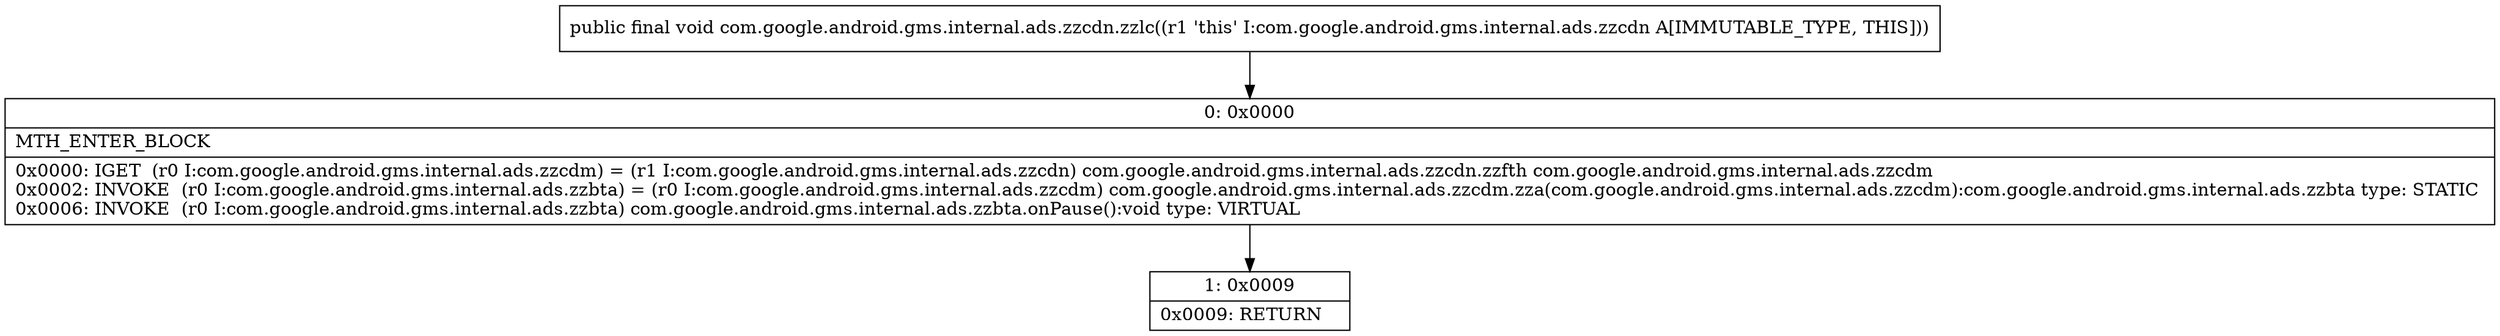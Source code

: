 digraph "CFG forcom.google.android.gms.internal.ads.zzcdn.zzlc()V" {
Node_0 [shape=record,label="{0\:\ 0x0000|MTH_ENTER_BLOCK\l|0x0000: IGET  (r0 I:com.google.android.gms.internal.ads.zzcdm) = (r1 I:com.google.android.gms.internal.ads.zzcdn) com.google.android.gms.internal.ads.zzcdn.zzfth com.google.android.gms.internal.ads.zzcdm \l0x0002: INVOKE  (r0 I:com.google.android.gms.internal.ads.zzbta) = (r0 I:com.google.android.gms.internal.ads.zzcdm) com.google.android.gms.internal.ads.zzcdm.zza(com.google.android.gms.internal.ads.zzcdm):com.google.android.gms.internal.ads.zzbta type: STATIC \l0x0006: INVOKE  (r0 I:com.google.android.gms.internal.ads.zzbta) com.google.android.gms.internal.ads.zzbta.onPause():void type: VIRTUAL \l}"];
Node_1 [shape=record,label="{1\:\ 0x0009|0x0009: RETURN   \l}"];
MethodNode[shape=record,label="{public final void com.google.android.gms.internal.ads.zzcdn.zzlc((r1 'this' I:com.google.android.gms.internal.ads.zzcdn A[IMMUTABLE_TYPE, THIS])) }"];
MethodNode -> Node_0;
Node_0 -> Node_1;
}

